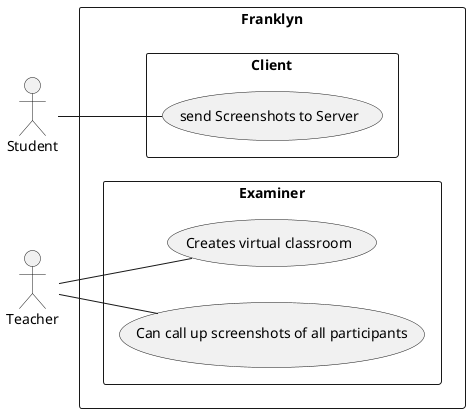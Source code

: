 @startuml
left to right direction

:Student: as student
:Teacher: as teacher

rectangle "Franklyn" {
    rectangle Client {
        usecase "send Screenshots to Server" as uc_sendScreenshots
    }
    rectangle Examiner {
            usecase "Creates virtual classroom" as uc_createLobby
            usecase "Can call up screenshots of all participants" as uc_seeScreenshots
    }
}

student -- uc_sendScreenshots
teacher -- uc_createLobby
teacher -- uc_seeScreenshots
@enduml